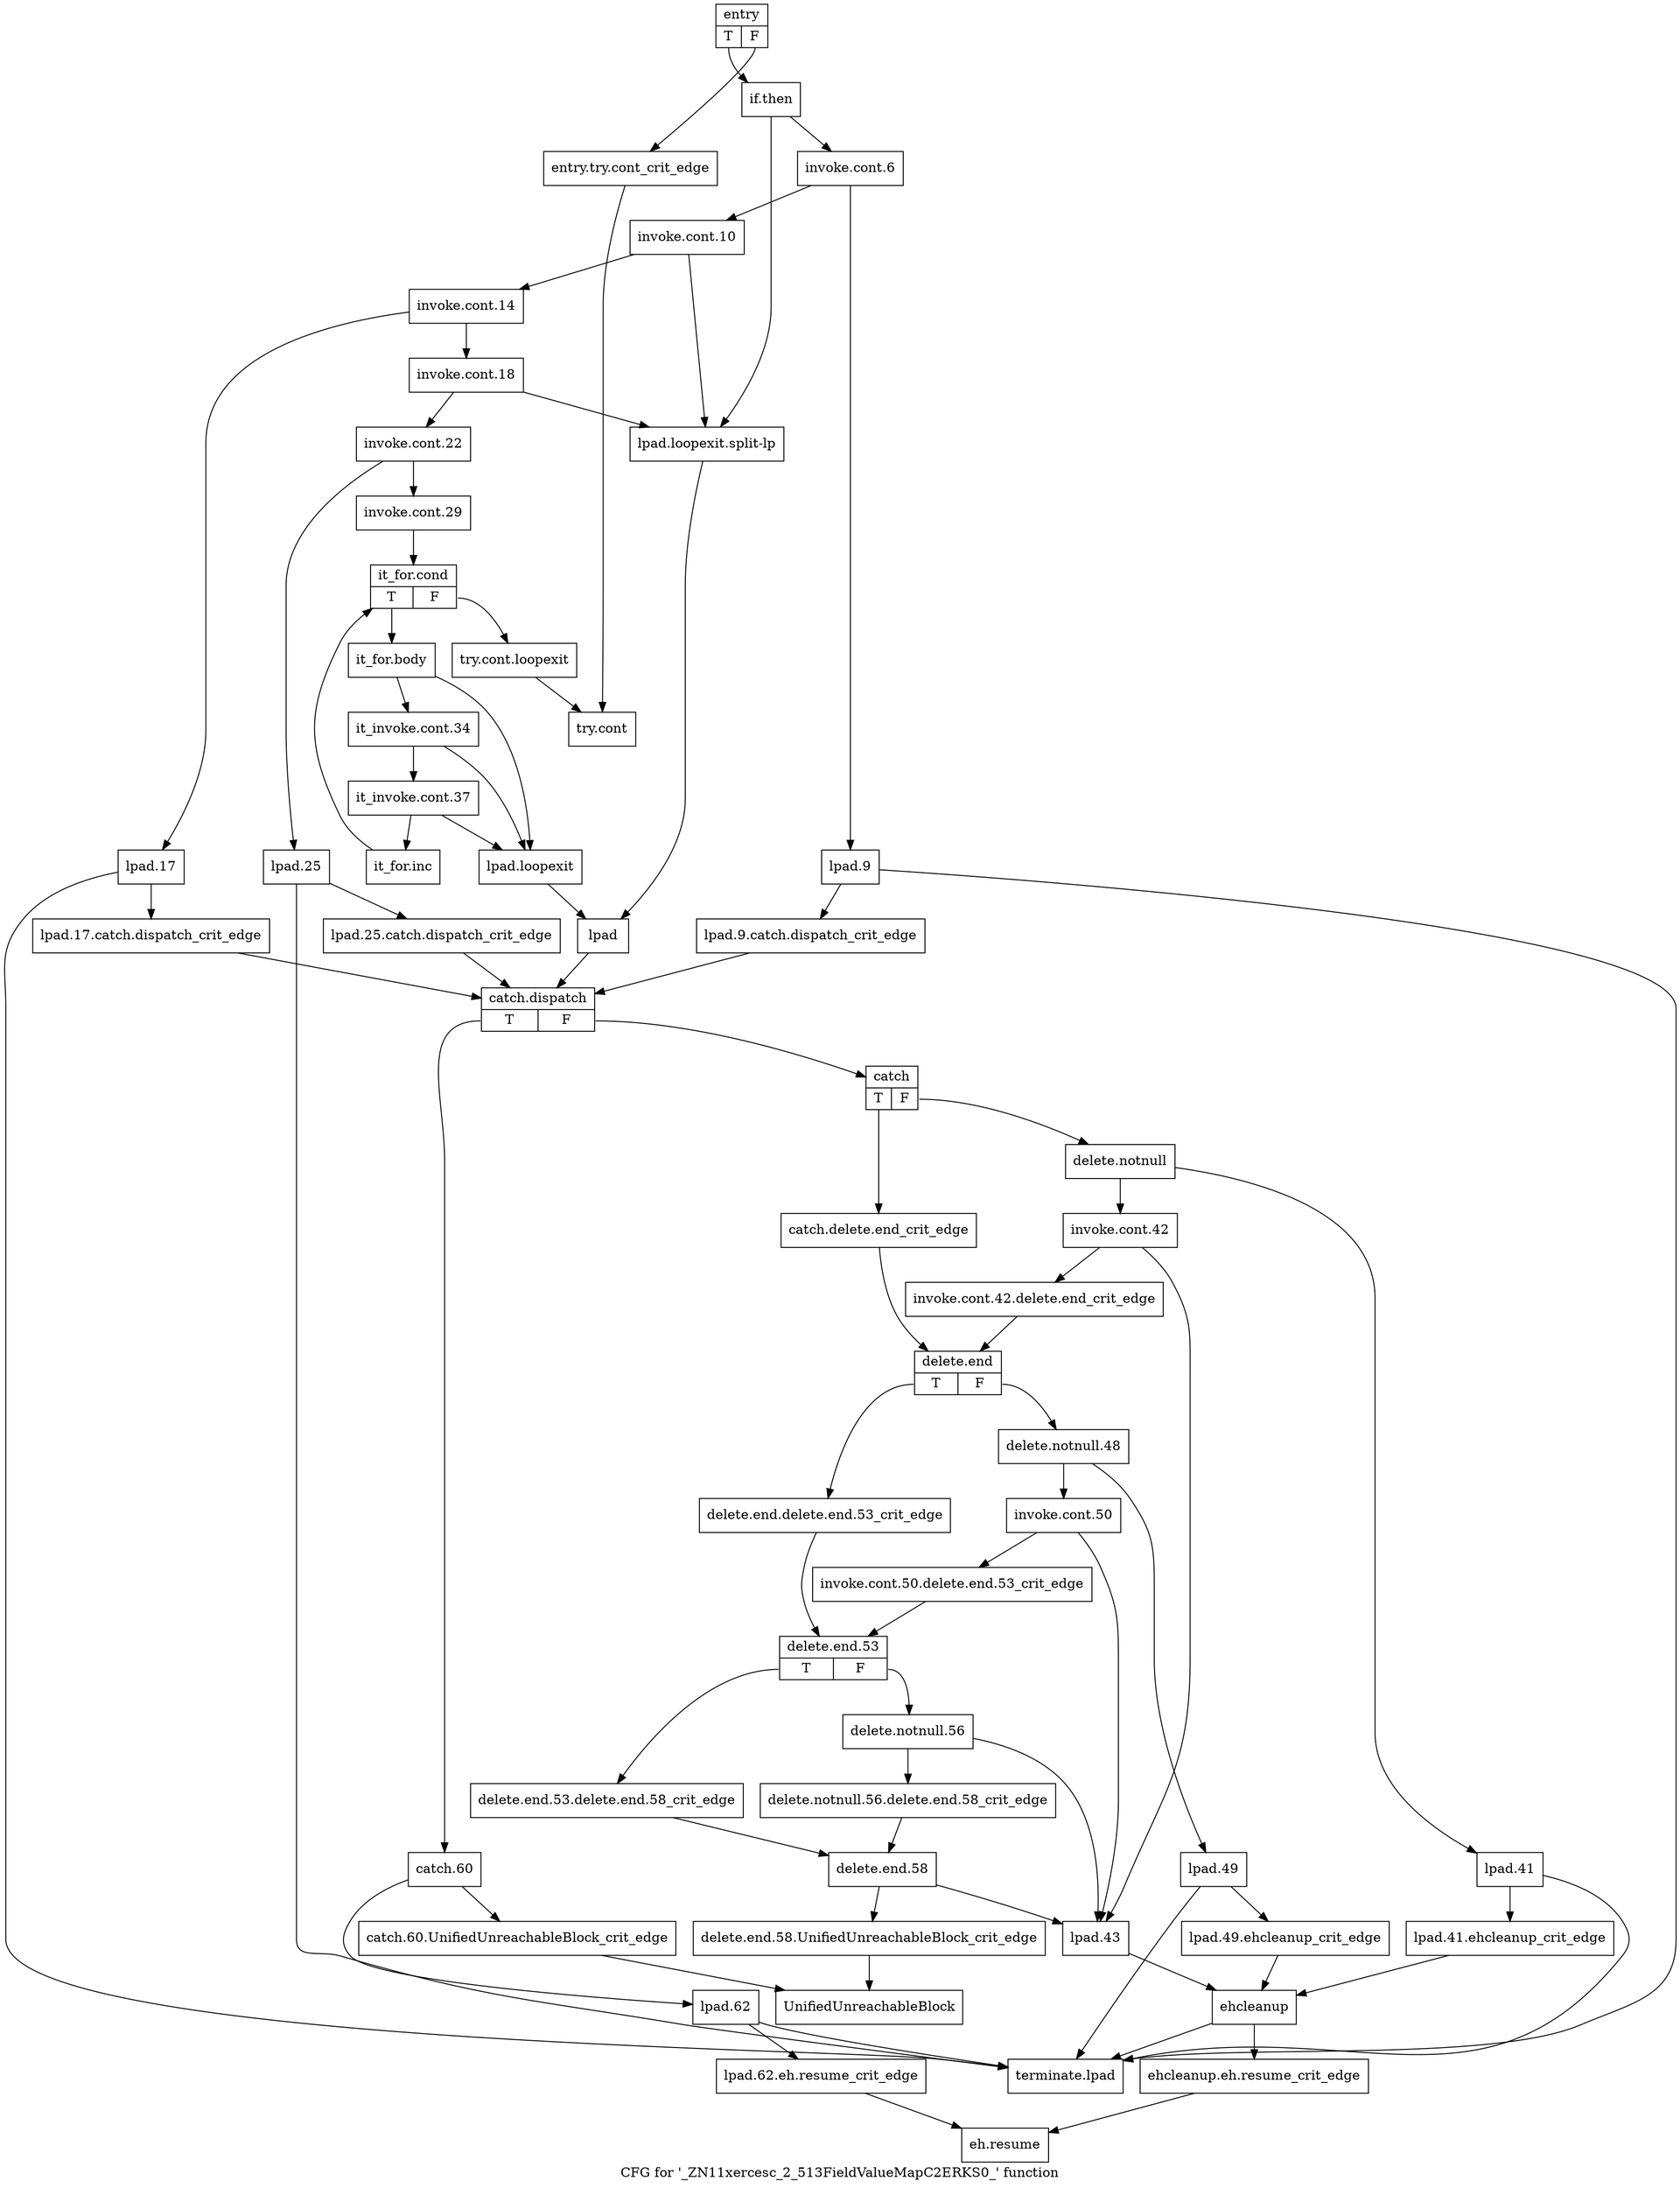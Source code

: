 digraph "CFG for '_ZN11xercesc_2_513FieldValueMapC2ERKS0_' function" {
	label="CFG for '_ZN11xercesc_2_513FieldValueMapC2ERKS0_' function";

	Node0x360ec20 [shape=record,label="{entry|{<s0>T|<s1>F}}"];
	Node0x360ec20:s0 -> Node0x360ecc0;
	Node0x360ec20:s1 -> Node0x360ec70;
	Node0x360ec70 [shape=record,label="{entry.try.cont_crit_edge}"];
	Node0x360ec70 -> Node0x360fc60;
	Node0x360ecc0 [shape=record,label="{if.then}"];
	Node0x360ecc0 -> Node0x360ed10;
	Node0x360ecc0 -> Node0x360f0d0;
	Node0x360ed10 [shape=record,label="{invoke.cont.6}"];
	Node0x360ed10 -> Node0x360ed60;
	Node0x360ed10 -> Node0x360f170;
	Node0x360ed60 [shape=record,label="{invoke.cont.10}"];
	Node0x360ed60 -> Node0x360edb0;
	Node0x360ed60 -> Node0x360f0d0;
	Node0x360edb0 [shape=record,label="{invoke.cont.14}"];
	Node0x360edb0 -> Node0x360ee00;
	Node0x360edb0 -> Node0x360f210;
	Node0x360ee00 [shape=record,label="{invoke.cont.18}"];
	Node0x360ee00 -> Node0x360ee50;
	Node0x360ee00 -> Node0x360f0d0;
	Node0x360ee50 [shape=record,label="{invoke.cont.22}"];
	Node0x360ee50 -> Node0x360eea0;
	Node0x360ee50 -> Node0x360f2b0;
	Node0x360eea0 [shape=record,label="{invoke.cont.29}"];
	Node0x360eea0 -> Node0x360eef0;
	Node0x360eef0 [shape=record,label="{it_for.cond|{<s0>T|<s1>F}}"];
	Node0x360eef0:s0 -> Node0x360ef40;
	Node0x360eef0:s1 -> Node0x360fc10;
	Node0x360ef40 [shape=record,label="{it_for.body}"];
	Node0x360ef40 -> Node0x360ef90;
	Node0x360ef40 -> Node0x360f080;
	Node0x360ef90 [shape=record,label="{it_invoke.cont.34}"];
	Node0x360ef90 -> Node0x360efe0;
	Node0x360ef90 -> Node0x360f080;
	Node0x360efe0 [shape=record,label="{it_invoke.cont.37}"];
	Node0x360efe0 -> Node0x360f030;
	Node0x360efe0 -> Node0x360f080;
	Node0x360f030 [shape=record,label="{it_for.inc}"];
	Node0x360f030 -> Node0x360eef0;
	Node0x360f080 [shape=record,label="{lpad.loopexit}"];
	Node0x360f080 -> Node0x360f120;
	Node0x360f0d0 [shape=record,label="{lpad.loopexit.split-lp}"];
	Node0x360f0d0 -> Node0x360f120;
	Node0x360f120 [shape=record,label="{lpad}"];
	Node0x360f120 -> Node0x360f350;
	Node0x360f170 [shape=record,label="{lpad.9}"];
	Node0x360f170 -> Node0x360f1c0;
	Node0x360f170 -> Node0x360fd00;
	Node0x360f1c0 [shape=record,label="{lpad.9.catch.dispatch_crit_edge}"];
	Node0x360f1c0 -> Node0x360f350;
	Node0x360f210 [shape=record,label="{lpad.17}"];
	Node0x360f210 -> Node0x360f260;
	Node0x360f210 -> Node0x360fd00;
	Node0x360f260 [shape=record,label="{lpad.17.catch.dispatch_crit_edge}"];
	Node0x360f260 -> Node0x360f350;
	Node0x360f2b0 [shape=record,label="{lpad.25}"];
	Node0x360f2b0 -> Node0x360f300;
	Node0x360f2b0 -> Node0x360fd00;
	Node0x360f300 [shape=record,label="{lpad.25.catch.dispatch_crit_edge}"];
	Node0x360f300 -> Node0x360f350;
	Node0x360f350 [shape=record,label="{catch.dispatch|{<s0>T|<s1>F}}"];
	Node0x360f350:s0 -> Node0x360f3a0;
	Node0x360f350:s1 -> Node0x360f440;
	Node0x360f3a0 [shape=record,label="{catch.60}"];
	Node0x360f3a0 -> Node0x360f3f0;
	Node0x360f3a0 -> Node0x360fb70;
	Node0x360f3f0 [shape=record,label="{catch.60.UnifiedUnreachableBlock_crit_edge}"];
	Node0x360f3f0 -> Node0x360fd50;
	Node0x360f440 [shape=record,label="{catch|{<s0>T|<s1>F}}"];
	Node0x360f440:s0 -> Node0x360f490;
	Node0x360f440:s1 -> Node0x360f4e0;
	Node0x360f490 [shape=record,label="{catch.delete.end_crit_edge}"];
	Node0x360f490 -> Node0x360f5d0;
	Node0x360f4e0 [shape=record,label="{delete.notnull}"];
	Node0x360f4e0 -> Node0x360f530;
	Node0x360f4e0 -> Node0x360f940;
	Node0x360f530 [shape=record,label="{invoke.cont.42}"];
	Node0x360f530 -> Node0x360f580;
	Node0x360f530 -> Node0x360f9e0;
	Node0x360f580 [shape=record,label="{invoke.cont.42.delete.end_crit_edge}"];
	Node0x360f580 -> Node0x360f5d0;
	Node0x360f5d0 [shape=record,label="{delete.end|{<s0>T|<s1>F}}"];
	Node0x360f5d0:s0 -> Node0x360f620;
	Node0x360f5d0:s1 -> Node0x360f670;
	Node0x360f620 [shape=record,label="{delete.end.delete.end.53_crit_edge}"];
	Node0x360f620 -> Node0x360f760;
	Node0x360f670 [shape=record,label="{delete.notnull.48}"];
	Node0x360f670 -> Node0x360f6c0;
	Node0x360f670 -> Node0x360fa30;
	Node0x360f6c0 [shape=record,label="{invoke.cont.50}"];
	Node0x360f6c0 -> Node0x360f710;
	Node0x360f6c0 -> Node0x360f9e0;
	Node0x360f710 [shape=record,label="{invoke.cont.50.delete.end.53_crit_edge}"];
	Node0x360f710 -> Node0x360f760;
	Node0x360f760 [shape=record,label="{delete.end.53|{<s0>T|<s1>F}}"];
	Node0x360f760:s0 -> Node0x360f7b0;
	Node0x360f760:s1 -> Node0x360f800;
	Node0x360f7b0 [shape=record,label="{delete.end.53.delete.end.58_crit_edge}"];
	Node0x360f7b0 -> Node0x360f8a0;
	Node0x360f800 [shape=record,label="{delete.notnull.56}"];
	Node0x360f800 -> Node0x360f850;
	Node0x360f800 -> Node0x360f9e0;
	Node0x360f850 [shape=record,label="{delete.notnull.56.delete.end.58_crit_edge}"];
	Node0x360f850 -> Node0x360f8a0;
	Node0x360f8a0 [shape=record,label="{delete.end.58}"];
	Node0x360f8a0 -> Node0x360f8f0;
	Node0x360f8a0 -> Node0x360f9e0;
	Node0x360f8f0 [shape=record,label="{delete.end.58.UnifiedUnreachableBlock_crit_edge}"];
	Node0x360f8f0 -> Node0x360fd50;
	Node0x360f940 [shape=record,label="{lpad.41}"];
	Node0x360f940 -> Node0x360f990;
	Node0x360f940 -> Node0x360fd00;
	Node0x360f990 [shape=record,label="{lpad.41.ehcleanup_crit_edge}"];
	Node0x360f990 -> Node0x360fad0;
	Node0x360f9e0 [shape=record,label="{lpad.43}"];
	Node0x360f9e0 -> Node0x360fad0;
	Node0x360fa30 [shape=record,label="{lpad.49}"];
	Node0x360fa30 -> Node0x360fa80;
	Node0x360fa30 -> Node0x360fd00;
	Node0x360fa80 [shape=record,label="{lpad.49.ehcleanup_crit_edge}"];
	Node0x360fa80 -> Node0x360fad0;
	Node0x360fad0 [shape=record,label="{ehcleanup}"];
	Node0x360fad0 -> Node0x360fb20;
	Node0x360fad0 -> Node0x360fd00;
	Node0x360fb20 [shape=record,label="{ehcleanup.eh.resume_crit_edge}"];
	Node0x360fb20 -> Node0x360fcb0;
	Node0x360fb70 [shape=record,label="{lpad.62}"];
	Node0x360fb70 -> Node0x360fbc0;
	Node0x360fb70 -> Node0x360fd00;
	Node0x360fbc0 [shape=record,label="{lpad.62.eh.resume_crit_edge}"];
	Node0x360fbc0 -> Node0x360fcb0;
	Node0x360fc10 [shape=record,label="{try.cont.loopexit}"];
	Node0x360fc10 -> Node0x360fc60;
	Node0x360fc60 [shape=record,label="{try.cont}"];
	Node0x360fcb0 [shape=record,label="{eh.resume}"];
	Node0x360fd00 [shape=record,label="{terminate.lpad}"];
	Node0x360fd50 [shape=record,label="{UnifiedUnreachableBlock}"];
}
